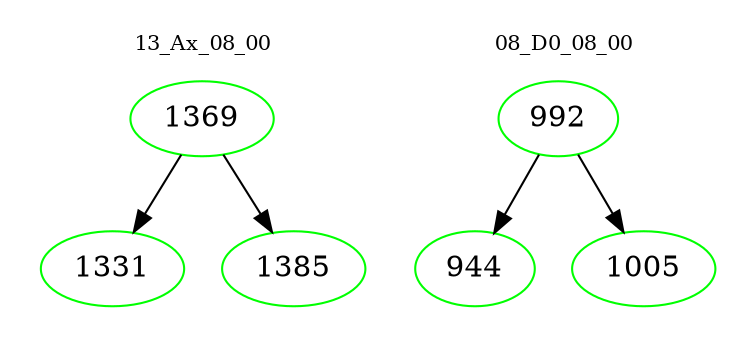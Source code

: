 digraph{
subgraph cluster_0 {
color = white
label = "13_Ax_08_00";
fontsize=10;
T0_1369 [label="1369", color="green"]
T0_1369 -> T0_1331 [color="black"]
T0_1331 [label="1331", color="green"]
T0_1369 -> T0_1385 [color="black"]
T0_1385 [label="1385", color="green"]
}
subgraph cluster_1 {
color = white
label = "08_D0_08_00";
fontsize=10;
T1_992 [label="992", color="green"]
T1_992 -> T1_944 [color="black"]
T1_944 [label="944", color="green"]
T1_992 -> T1_1005 [color="black"]
T1_1005 [label="1005", color="green"]
}
}
